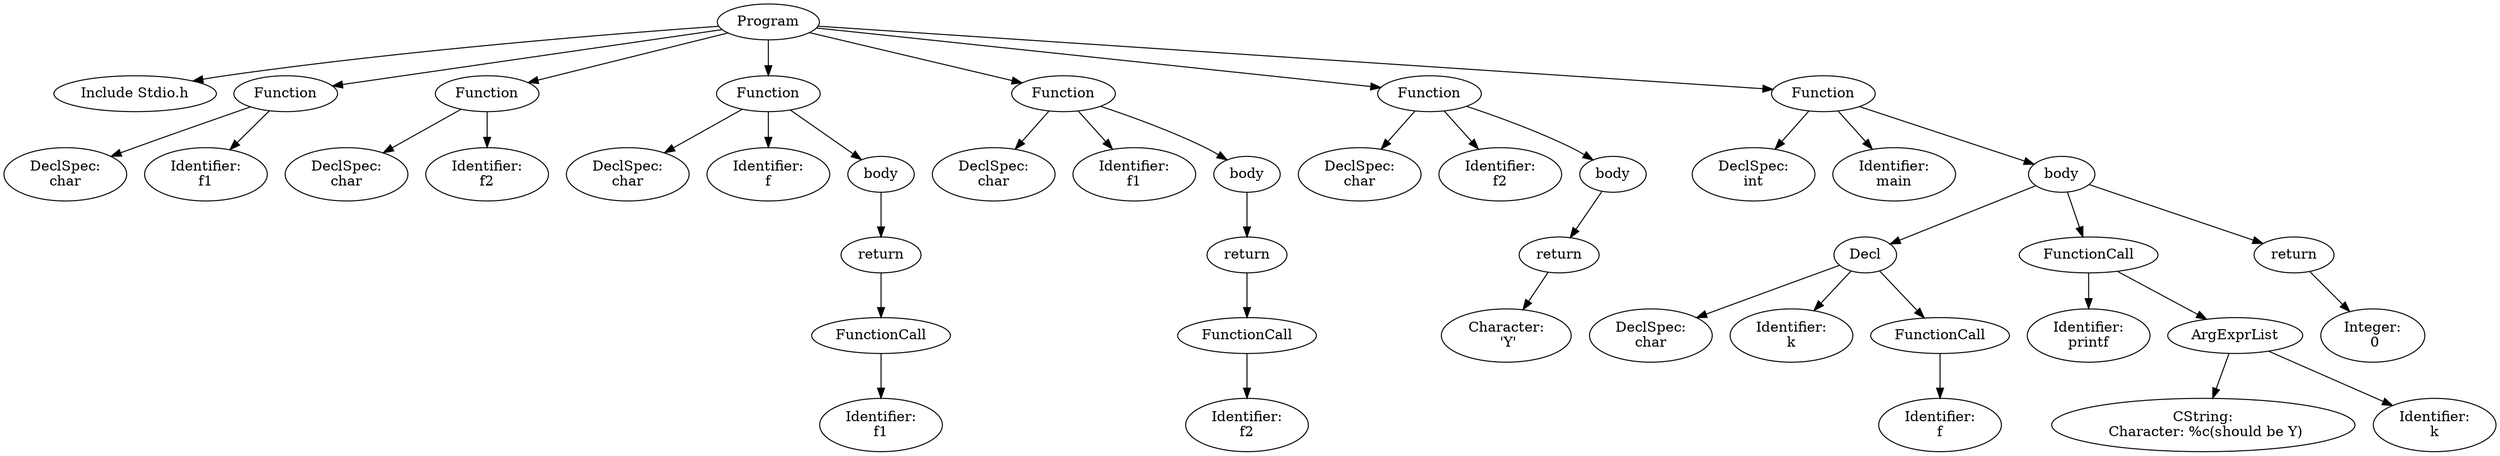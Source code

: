 digraph G {
0 [label="Program"];
0 -> 1;
1[label="Include Stdio.h"];
0 -> 2;
2 [label="Function"];
 2->3;
3 [label = "DeclSpec:
char"];
2->4;
4[label="Identifier:
f1"];
0 -> 5;
5 [label="Function"];
 5->6;
6 [label = "DeclSpec:
char"];
5->7;
7[label="Identifier:
f2"];
0 -> 8;
8 [label="Function"];
 8->9;
9 [label = "DeclSpec:
char"];
8->10;
10[label="Identifier:
f"];
8->11;
11[ label = "body"];
11->12;
12[label="return"];
12->15;
15 [ label = "FunctionCall"];
15->16;
16[label="Identifier:
f1"];
0 -> 17;
17 [label="Function"];
 17->18;
18 [label = "DeclSpec:
char"];
17->19;
19[label="Identifier:
f1"];
17->20;
20[ label = "body"];
20->21;
21[label="return"];
21->24;
24 [ label = "FunctionCall"];
24->25;
25[label="Identifier:
f2"];
0 -> 26;
26 [label="Function"];
 26->27;
27 [label = "DeclSpec:
char"];
26->28;
28[label="Identifier:
f2"];
26->29;
29[ label = "body"];
29->30;
30[label="return"];
30->32;
32[label="Character:
 'Y'"];
0 -> 33;
33 [label="Function"];
 33->34;
34 [label = "DeclSpec:
int"];
33->35;
35[label="Identifier:
main"];
33->36;
36[ label = "body"];
36->37;
37 [label="Decl" ];
37->38;
38 [label = "DeclSpec:
char"];
37->39;
39[label="Identifier:
k"];
37->40;
40 [ label = "FunctionCall"];
40->41;
41[label="Identifier:
f"];
36->43;
43 [ label = "FunctionCall"];
43->44;
44[label="Identifier:
printf"];
43->45;
45 [ label = "ArgExprList"];
45->46;
46[label="CString:
 Character: %c(should be Y)\n"];
45->47;
47[label="Identifier:
k"];
36->48;
48[label="return"];
48->50;
50[label="Integer:
 0"];
}